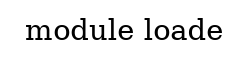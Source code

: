 digraph G {
  	concentrate=True;
  	rankdir="TB";
  	node [shape=record];

	node [
	fontsize = "16"
	shape = "ellipse"
	];
	label = "module loade"
	
	subgraph cluster_0 {

		
	}
	

	
}
